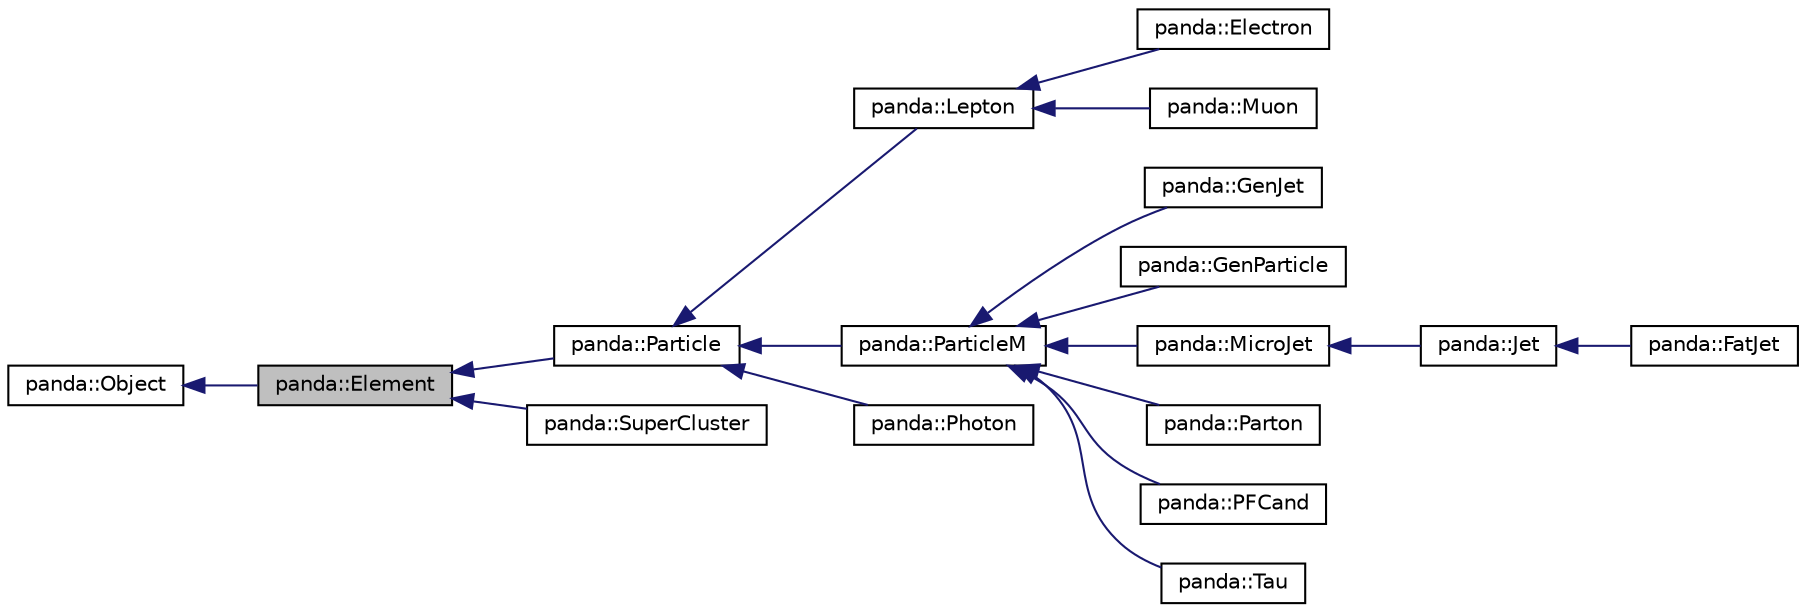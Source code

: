 digraph G
{
  edge [fontname="Helvetica",fontsize="10",labelfontname="Helvetica",labelfontsize="10"];
  node [fontname="Helvetica",fontsize="10",shape=record];
  rankdir=LR;
  Node1 [label="panda::Element",height=0.2,width=0.4,color="black", fillcolor="grey75", style="filled" fontcolor="black"];
  Node2 -> Node1 [dir=back,color="midnightblue",fontsize="10",style="solid"];
  Node2 [label="panda::Object",height=0.2,width=0.4,color="black", fillcolor="white", style="filled",URL="$classpanda_1_1Object.html",tooltip="Object base class."];
  Node1 -> Node3 [dir=back,color="midnightblue",fontsize="10",style="solid"];
  Node3 [label="panda::Particle",height=0.2,width=0.4,color="black", fillcolor="white", style="filled",URL="$classpanda_1_1Particle.html"];
  Node3 -> Node4 [dir=back,color="midnightblue",fontsize="10",style="solid"];
  Node4 [label="panda::Lepton",height=0.2,width=0.4,color="black", fillcolor="white", style="filled",URL="$classpanda_1_1Lepton.html"];
  Node4 -> Node5 [dir=back,color="midnightblue",fontsize="10",style="solid"];
  Node5 [label="panda::Electron",height=0.2,width=0.4,color="black", fillcolor="white", style="filled",URL="$classpanda_1_1Electron.html"];
  Node4 -> Node6 [dir=back,color="midnightblue",fontsize="10",style="solid"];
  Node6 [label="panda::Muon",height=0.2,width=0.4,color="black", fillcolor="white", style="filled",URL="$classpanda_1_1Muon.html"];
  Node3 -> Node7 [dir=back,color="midnightblue",fontsize="10",style="solid"];
  Node7 [label="panda::ParticleM",height=0.2,width=0.4,color="black", fillcolor="white", style="filled",URL="$classpanda_1_1ParticleM.html"];
  Node7 -> Node8 [dir=back,color="midnightblue",fontsize="10",style="solid"];
  Node8 [label="panda::GenJet",height=0.2,width=0.4,color="black", fillcolor="white", style="filled",URL="$classpanda_1_1GenJet.html"];
  Node7 -> Node9 [dir=back,color="midnightblue",fontsize="10",style="solid"];
  Node9 [label="panda::GenParticle",height=0.2,width=0.4,color="black", fillcolor="white", style="filled",URL="$classpanda_1_1GenParticle.html"];
  Node7 -> Node10 [dir=back,color="midnightblue",fontsize="10",style="solid"];
  Node10 [label="panda::MicroJet",height=0.2,width=0.4,color="black", fillcolor="white", style="filled",URL="$classpanda_1_1MicroJet.html"];
  Node10 -> Node11 [dir=back,color="midnightblue",fontsize="10",style="solid"];
  Node11 [label="panda::Jet",height=0.2,width=0.4,color="black", fillcolor="white", style="filled",URL="$classpanda_1_1Jet.html"];
  Node11 -> Node12 [dir=back,color="midnightblue",fontsize="10",style="solid"];
  Node12 [label="panda::FatJet",height=0.2,width=0.4,color="black", fillcolor="white", style="filled",URL="$classpanda_1_1FatJet.html"];
  Node7 -> Node13 [dir=back,color="midnightblue",fontsize="10",style="solid"];
  Node13 [label="panda::Parton",height=0.2,width=0.4,color="black", fillcolor="white", style="filled",URL="$classpanda_1_1Parton.html"];
  Node7 -> Node14 [dir=back,color="midnightblue",fontsize="10",style="solid"];
  Node14 [label="panda::PFCand",height=0.2,width=0.4,color="black", fillcolor="white", style="filled",URL="$classpanda_1_1PFCand.html"];
  Node7 -> Node15 [dir=back,color="midnightblue",fontsize="10",style="solid"];
  Node15 [label="panda::Tau",height=0.2,width=0.4,color="black", fillcolor="white", style="filled",URL="$classpanda_1_1Tau.html"];
  Node3 -> Node16 [dir=back,color="midnightblue",fontsize="10",style="solid"];
  Node16 [label="panda::Photon",height=0.2,width=0.4,color="black", fillcolor="white", style="filled",URL="$classpanda_1_1Photon.html"];
  Node1 -> Node17 [dir=back,color="midnightblue",fontsize="10",style="solid"];
  Node17 [label="panda::SuperCluster",height=0.2,width=0.4,color="black", fillcolor="white", style="filled",URL="$classpanda_1_1SuperCluster.html"];
}
